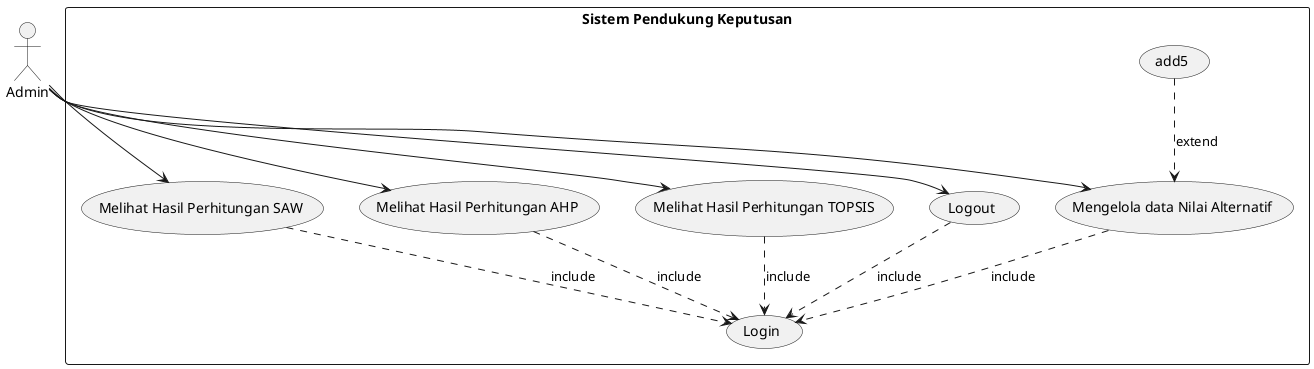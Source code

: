 @startuml "use case Skripsi"
' left to right direction
' !pragma layout smetana





' usecase add5 as "add"
actor :Admin: as Admin

rectangle "Sistem Pendukung Keputusan" {
"Mengelola data Nilai Alternatif" as (NA)
"Melihat Hasil Perhitungan SAW" as (SAW)
"Melihat Hasil Perhitungan AHP" as (AHP)
"Melihat Hasil Perhitungan TOPSIS" as (TOPSIS)
"Logout" as (Logout)

:Admin: --> (NA)
(NA) ..> (Login) : include
(add5) ..> (NA) : extend

:Admin: --> (SAW)
(SAW) ..> (Login) : include
:Admin: --> (AHP)
(AHP) ..> (Login) : include
:Admin: --> (TOPSIS)
(TOPSIS) ..> (Login) : include
:Admin: --> (Logout)
(Logout) ..> (Login) : include
}


' rectangle "Sistem Pendukung Keputusan" {
' "Mengelola data kriteria" as (K)
' "Mengelola data sub-kriteria" as (S)
' "Mengelola data alternatif" as (A)
' "Mengelola data Nilai Kepentingan Kriteria" as (NKK)

' Admin --> (K)
' (K) .d.> (Login) : include
' (add1) ..> (K) : extend
' (save1) ..> (K) : extend
' (delete1) ..> (K) : extend
' (edit1) ..> (K) : extend

' :Admin: --> (S)
' (S) ..> (Login) : include
' (add2) ..> (S) : extend
' (save2) ..> (S) : extend
' (delete2) ..> (S) : extend
' (edit2) ..> (S) : extend

' :Admin: --> (A)
' (A) ..> (Login) : include
' (add3) ..> (A) : extend
' (save3) ..> (A) : extend
' (delete3) ..> (A) : extend
' (edit3) ..> (A) : extend

' :Admin: --> (NKK)
' (NKK) ..> (Login) : include
' (add4) ..> (NKK) : extend

' usecase Login as "Login"

' usecase add1 as "add"
' usecase save1 as "save"
' usecase delete1 as "delete"
' usecase edit1 as "edit"

' usecase add2 as "add"
' usecase save2 as "save"
' usecase delete2 as "delete"
' usecase edit2 as "edit"

' usecase add3 as "add"
' usecase save3 as "save"
' usecase delete3 as "delete"
' usecase edit3 as "edit"

' usecase add4 as "add"
' }





@endumls